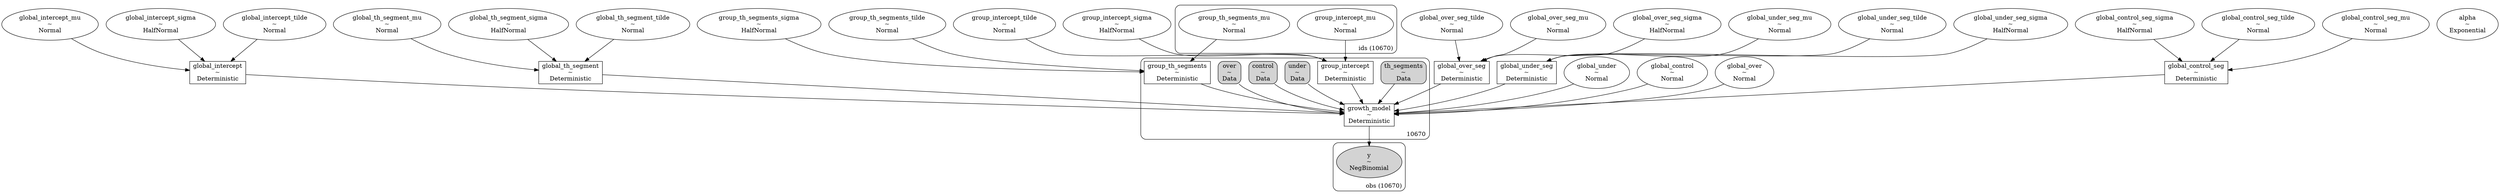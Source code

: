 digraph {
	subgraph cluster10670 {
		over [label="over
~
Data" shape=box style="rounded, filled"]
		growth_model [label="growth_model
~
Deterministic" shape=box]
		group_intercept [label="group_intercept
~
Deterministic" shape=box]
		th_segments [label="th_segments
~
Data" shape=box style="rounded, filled"]
		group_th_segments [label="group_th_segments
~
Deterministic" shape=box]
		under [label="under
~
Data" shape=box style="rounded, filled"]
		control [label="control
~
Data" shape=box style="rounded, filled"]
		label=10670 labeljust=r labelloc=b style=rounded
	}
	global_intercept [label="global_intercept
~
Deterministic" shape=box]
	global_th_segment [label="global_th_segment
~
Deterministic" shape=box]
	global_control_seg_tilde [label="global_control_seg_tilde
~
Normal" shape=ellipse]
	alpha [label="alpha
~
Exponential" shape=ellipse]
	global_control_seg_mu [label="global_control_seg_mu
~
Normal" shape=ellipse]
	global_intercept_sigma [label="global_intercept_sigma
~
HalfNormal" shape=ellipse]
	group_intercept_tilde [label="group_intercept_tilde
~
Normal" shape=ellipse]
	global_th_segment_sigma [label="global_th_segment_sigma
~
HalfNormal" shape=ellipse]
	global_over_seg_mu [label="global_over_seg_mu
~
Normal" shape=ellipse]
	global_under [label="global_under
~
Normal" shape=ellipse]
	group_th_segments_sigma [label="group_th_segments_sigma
~
HalfNormal" shape=ellipse]
	global_control [label="global_control
~
Normal" shape=ellipse]
	global_control_seg_sigma [label="global_control_seg_sigma
~
HalfNormal" shape=ellipse]
	global_over [label="global_over
~
Normal" shape=ellipse]
	global_under_seg_tilde [label="global_under_seg_tilde
~
Normal" shape=ellipse]
	global_under_seg_sigma [label="global_under_seg_sigma
~
HalfNormal" shape=ellipse]
	global_th_segment_tilde [label="global_th_segment_tilde
~
Normal" shape=ellipse]
	global_th_segment_mu [label="global_th_segment_mu
~
Normal" shape=ellipse]
	group_intercept_sigma [label="group_intercept_sigma
~
HalfNormal" shape=ellipse]
	global_over_seg_sigma [label="global_over_seg_sigma
~
HalfNormal" shape=ellipse]
	global_control_seg [label="global_control_seg
~
Deterministic" shape=box]
	global_over_seg_tilde [label="global_over_seg_tilde
~
Normal" shape=ellipse]
	global_over_seg [label="global_over_seg
~
Deterministic" shape=box]
	global_intercept_tilde [label="global_intercept_tilde
~
Normal" shape=ellipse]
	global_under_seg [label="global_under_seg
~
Deterministic" shape=box]
	global_intercept_mu [label="global_intercept_mu
~
Normal" shape=ellipse]
	global_under_seg_mu [label="global_under_seg_mu
~
Normal" shape=ellipse]
	group_th_segments_tilde [label="group_th_segments_tilde
~
Normal" shape=ellipse]
	subgraph "clusterids (10670)" {
		group_th_segments_mu [label="group_th_segments_mu
~
Normal" shape=ellipse]
		group_intercept_mu [label="group_intercept_mu
~
Normal" shape=ellipse]
		label="ids (10670)" labeljust=r labelloc=b style=rounded
	}
	subgraph "clusterobs (10670)" {
		y [label="y
~
NegBinomial" shape=ellipse style=filled]
		label="obs (10670)" labeljust=r labelloc=b style=rounded
	}
	global_intercept_tilde -> global_intercept
	global_intercept_mu -> global_intercept
	global_intercept_sigma -> global_intercept
	global_th_segment_tilde -> global_th_segment
	global_th_segment_mu -> global_th_segment
	global_th_segment_sigma -> global_th_segment
	global_control_seg_sigma -> global_control_seg
	global_control_seg_mu -> global_control_seg
	global_control_seg_tilde -> global_control_seg
	global_under_seg_sigma -> global_under_seg
	global_under_seg_mu -> global_under_seg
	global_under_seg_tilde -> global_under_seg
	global_over_seg_sigma -> global_over_seg
	global_over_seg_tilde -> global_over_seg
	global_over_seg_mu -> global_over_seg
	group_intercept_sigma -> group_intercept
	group_intercept_tilde -> group_intercept
	group_intercept_mu -> group_intercept
	group_th_segments_tilde -> group_th_segments
	group_th_segments_sigma -> group_th_segments
	group_th_segments_mu -> group_th_segments
	over -> growth_model
	global_control_seg -> growth_model
	global_over_seg -> growth_model
	global_under -> growth_model
	global_control -> growth_model
	global_under_seg -> growth_model
	global_intercept -> growth_model
	global_over -> growth_model
	group_intercept -> growth_model
	group_th_segments -> growth_model
	th_segments -> growth_model
	under -> growth_model
	control -> growth_model
	global_th_segment -> growth_model
	growth_model -> y
}
